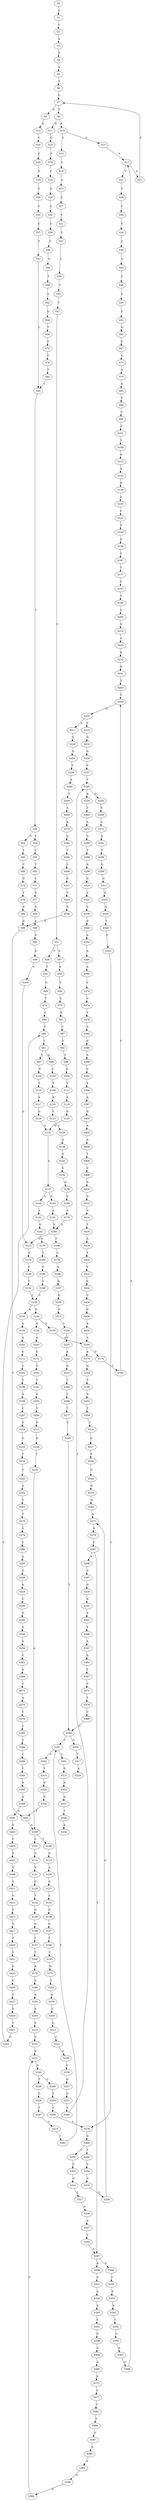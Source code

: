 strict digraph  {
	S0 -> S1 [ label = C ];
	S1 -> S2 [ label = C ];
	S2 -> S3 [ label = A ];
	S3 -> S4 [ label = G ];
	S4 -> S5 [ label = A ];
	S5 -> S6 [ label = A ];
	S6 -> S7 [ label = C ];
	S7 -> S8 [ label = C ];
	S7 -> S9 [ label = A ];
	S8 -> S10 [ label = A ];
	S8 -> S11 [ label = G ];
	S9 -> S12 [ label = G ];
	S10 -> S13 [ label = G ];
	S10 -> S14 [ label = C ];
	S11 -> S15 [ label = G ];
	S12 -> S16 [ label = C ];
	S13 -> S17 [ label = A ];
	S14 -> S18 [ label = C ];
	S15 -> S19 [ label = A ];
	S16 -> S20 [ label = C ];
	S17 -> S21 [ label = C ];
	S17 -> S22 [ label = A ];
	S18 -> S23 [ label = A ];
	S19 -> S24 [ label = C ];
	S20 -> S25 [ label = G ];
	S21 -> S26 [ label = T ];
	S22 -> S7 [ label = C ];
	S23 -> S27 [ label = C ];
	S24 -> S28 [ label = G ];
	S25 -> S29 [ label = T ];
	S26 -> S30 [ label = C ];
	S27 -> S31 [ label = C ];
	S28 -> S32 [ label = C ];
	S29 -> S33 [ label = C ];
	S30 -> S34 [ label = C ];
	S31 -> S35 [ label = C ];
	S32 -> S36 [ label = C ];
	S33 -> S37 [ label = C ];
	S34 -> S38 [ label = C ];
	S35 -> S39 [ label = C ];
	S36 -> S40 [ label = C ];
	S37 -> S41 [ label = T ];
	S38 -> S42 [ label = A ];
	S39 -> S43 [ label = T ];
	S40 -> S44 [ label = A ];
	S41 -> S45 [ label = C ];
	S42 -> S46 [ label = T ];
	S43 -> S47 [ label = T ];
	S44 -> S48 [ label = T ];
	S45 -> S49 [ label = T ];
	S46 -> S50 [ label = C ];
	S47 -> S51 [ label = C ];
	S48 -> S52 [ label = C ];
	S49 -> S53 [ label = T ];
	S49 -> S54 [ label = G ];
	S50 -> S55 [ label = T ];
	S51 -> S56 [ label = C ];
	S51 -> S57 [ label = G ];
	S52 -> S58 [ label = G ];
	S53 -> S59 [ label = C ];
	S54 -> S60 [ label = T ];
	S55 -> S61 [ label = G ];
	S56 -> S62 [ label = T ];
	S57 -> S63 [ label = A ];
	S58 -> S64 [ label = T ];
	S59 -> S65 [ label = T ];
	S60 -> S66 [ label = C ];
	S61 -> S67 [ label = C ];
	S62 -> S68 [ label = G ];
	S63 -> S69 [ label = T ];
	S64 -> S70 [ label = C ];
	S65 -> S71 [ label = C ];
	S66 -> S72 [ label = G ];
	S67 -> S73 [ label = C ];
	S68 -> S74 [ label = T ];
	S69 -> S75 [ label = C ];
	S70 -> S76 [ label = C ];
	S71 -> S77 [ label = G ];
	S72 -> S78 [ label = T ];
	S73 -> S79 [ label = A ];
	S74 -> S80 [ label = C ];
	S75 -> S81 [ label = G ];
	S76 -> S82 [ label = T ];
	S77 -> S83 [ label = G ];
	S78 -> S84 [ label = G ];
	S79 -> S85 [ label = G ];
	S80 -> S86 [ label = C ];
	S81 -> S87 [ label = T ];
	S82 -> S45 [ label = C ];
	S83 -> S88 [ label = A ];
	S84 -> S89 [ label = G ];
	S85 -> S90 [ label = T ];
	S86 -> S91 [ label = T ];
	S87 -> S92 [ label = T ];
	S88 -> S93 [ label = G ];
	S89 -> S94 [ label = T ];
	S90 -> S95 [ label = C ];
	S91 -> S96 [ label = A ];
	S91 -> S97 [ label = T ];
	S92 -> S98 [ label = T ];
	S93 -> S99 [ label = A ];
	S94 -> S100 [ label = A ];
	S95 -> S101 [ label = G ];
	S96 -> S102 [ label = C ];
	S97 -> S103 [ label = G ];
	S98 -> S104 [ label = G ];
	S99 -> S105 [ label = G ];
	S100 -> S106 [ label = T ];
	S100 -> S107 [ label = C ];
	S101 -> S108 [ label = T ];
	S102 -> S109 [ label = T ];
	S103 -> S110 [ label = T ];
	S104 -> S111 [ label = T ];
	S105 -> S112 [ label = G ];
	S106 -> S113 [ label = G ];
	S107 -> S114 [ label = C ];
	S108 -> S115 [ label = A ];
	S109 -> S116 [ label = A ];
	S110 -> S117 [ label = A ];
	S111 -> S118 [ label = A ];
	S112 -> S119 [ label = T ];
	S113 -> S120 [ label = A ];
	S114 -> S121 [ label = G ];
	S115 -> S122 [ label = A ];
	S116 -> S123 [ label = C ];
	S117 -> S124 [ label = G ];
	S118 -> S125 [ label = G ];
	S119 -> S126 [ label = C ];
	S120 -> S127 [ label = G ];
	S121 -> S128 [ label = G ];
	S122 -> S129 [ label = G ];
	S123 -> S130 [ label = C ];
	S124 -> S131 [ label = G ];
	S125 -> S131 [ label = G ];
	S126 -> S132 [ label = C ];
	S127 -> S133 [ label = C ];
	S128 -> S134 [ label = T ];
	S129 -> S135 [ label = A ];
	S130 -> S136 [ label = A ];
	S131 -> S137 [ label = A ];
	S132 -> S138 [ label = C ];
	S133 -> S139 [ label = G ];
	S134 -> S140 [ label = G ];
	S135 -> S141 [ label = C ];
	S136 -> S142 [ label = G ];
	S137 -> S143 [ label = G ];
	S137 -> S144 [ label = A ];
	S138 -> S145 [ label = A ];
	S138 -> S146 [ label = G ];
	S139 -> S147 [ label = G ];
	S140 -> S148 [ label = G ];
	S141 -> S149 [ label = G ];
	S142 -> S150 [ label = G ];
	S143 -> S151 [ label = A ];
	S144 -> S152 [ label = A ];
	S145 -> S153 [ label = G ];
	S146 -> S154 [ label = G ];
	S146 -> S155 [ label = A ];
	S147 -> S156 [ label = T ];
	S148 -> S157 [ label = T ];
	S149 -> S158 [ label = G ];
	S150 -> S159 [ label = A ];
	S151 -> S160 [ label = G ];
	S152 -> S161 [ label = G ];
	S153 -> S162 [ label = A ];
	S154 -> S163 [ label = A ];
	S155 -> S164 [ label = A ];
	S156 -> S165 [ label = C ];
	S157 -> S166 [ label = T ];
	S158 -> S167 [ label = C ];
	S159 -> S168 [ label = G ];
	S160 -> S169 [ label = T ];
	S160 -> S112 [ label = G ];
	S161 -> S170 [ label = G ];
	S162 -> S171 [ label = G ];
	S163 -> S172 [ label = G ];
	S164 -> S173 [ label = A ];
	S164 -> S174 [ label = G ];
	S165 -> S175 [ label = G ];
	S166 -> S176 [ label = A ];
	S167 -> S177 [ label = T ];
	S168 -> S178 [ label = A ];
	S169 -> S179 [ label = C ];
	S170 -> S180 [ label = T ];
	S171 -> S181 [ label = C ];
	S172 -> S182 [ label = G ];
	S173 -> S183 [ label = G ];
	S174 -> S184 [ label = T ];
	S175 -> S185 [ label = C ];
	S176 -> S186 [ label = G ];
	S177 -> S187 [ label = C ];
	S178 -> S160 [ label = G ];
	S179 -> S188 [ label = A ];
	S180 -> S189 [ label = C ];
	S181 -> S190 [ label = C ];
	S182 -> S191 [ label = C ];
	S183 -> S192 [ label = T ];
	S184 -> S193 [ label = C ];
	S185 -> S194 [ label = A ];
	S186 -> S195 [ label = A ];
	S187 -> S196 [ label = T ];
	S188 -> S197 [ label = G ];
	S189 -> S198 [ label = C ];
	S190 -> S199 [ label = A ];
	S191 -> S200 [ label = G ];
	S192 -> S201 [ label = G ];
	S193 -> S202 [ label = G ];
	S194 -> S203 [ label = C ];
	S195 -> S204 [ label = A ];
	S196 -> S205 [ label = C ];
	S197 -> S206 [ label = G ];
	S198 -> S138 [ label = C ];
	S199 -> S207 [ label = C ];
	S200 -> S208 [ label = T ];
	S201 -> S209 [ label = T ];
	S202 -> S210 [ label = C ];
	S202 -> S211 [ label = A ];
	S203 -> S212 [ label = G ];
	S204 -> S213 [ label = G ];
	S205 -> S214 [ label = G ];
	S206 -> S215 [ label = A ];
	S207 -> S216 [ label = G ];
	S208 -> S217 [ label = G ];
	S209 -> S218 [ label = C ];
	S210 -> S219 [ label = G ];
	S211 -> S220 [ label = G ];
	S212 -> S221 [ label = C ];
	S213 -> S222 [ label = G ];
	S214 -> S223 [ label = A ];
	S215 -> S224 [ label = C ];
	S216 -> S225 [ label = G ];
	S217 -> S226 [ label = G ];
	S218 -> S227 [ label = G ];
	S219 -> S228 [ label = G ];
	S220 -> S229 [ label = G ];
	S221 -> S230 [ label = G ];
	S222 -> S231 [ label = G ];
	S223 -> S232 [ label = A ];
	S224 -> S233 [ label = C ];
	S225 -> S234 [ label = T ];
	S226 -> S235 [ label = T ];
	S227 -> S236 [ label = T ];
	S228 -> S237 [ label = C ];
	S229 -> S238 [ label = T ];
	S230 -> S239 [ label = C ];
	S231 -> S240 [ label = G ];
	S232 -> S241 [ label = G ];
	S233 -> S242 [ label = A ];
	S234 -> S243 [ label = T ];
	S235 -> S100 [ label = A ];
	S236 -> S244 [ label = C ];
	S237 -> S245 [ label = T ];
	S238 -> S246 [ label = A ];
	S239 -> S247 [ label = G ];
	S240 -> S248 [ label = T ];
	S240 -> S249 [ label = G ];
	S241 -> S250 [ label = T ];
	S242 -> S251 [ label = G ];
	S243 -> S252 [ label = A ];
	S244 -> S253 [ label = G ];
	S245 -> S254 [ label = A ];
	S245 -> S255 [ label = G ];
	S246 -> S256 [ label = T ];
	S247 -> S257 [ label = G ];
	S248 -> S258 [ label = C ];
	S249 -> S259 [ label = T ];
	S250 -> S193 [ label = C ];
	S251 -> S260 [ label = T ];
	S252 -> S261 [ label = C ];
	S253 -> S262 [ label = G ];
	S254 -> S263 [ label = T ];
	S255 -> S264 [ label = G ];
	S256 -> S265 [ label = A ];
	S257 -> S266 [ label = C ];
	S258 -> S267 [ label = T ];
	S259 -> S268 [ label = C ];
	S260 -> S269 [ label = C ];
	S261 -> S270 [ label = T ];
	S262 -> S271 [ label = A ];
	S263 -> S272 [ label = A ];
	S264 -> S273 [ label = A ];
	S265 -> S274 [ label = A ];
	S266 -> S245 [ label = T ];
	S267 -> S275 [ label = C ];
	S268 -> S276 [ label = C ];
	S269 -> S277 [ label = T ];
	S270 -> S278 [ label = G ];
	S271 -> S279 [ label = A ];
	S272 -> S280 [ label = G ];
	S273 -> S281 [ label = A ];
	S274 -> S282 [ label = G ];
	S275 -> S283 [ label = T ];
	S276 -> S284 [ label = G ];
	S277 -> S285 [ label = C ];
	S278 -> S286 [ label = C ];
	S279 -> S287 [ label = C ];
	S280 -> S288 [ label = T ];
	S281 -> S289 [ label = T ];
	S282 -> S290 [ label = T ];
	S283 -> S291 [ label = C ];
	S284 -> S292 [ label = C ];
	S284 -> S293 [ label = T ];
	S285 -> S294 [ label = T ];
	S286 -> S295 [ label = A ];
	S287 -> S296 [ label = A ];
	S287 -> S297 [ label = T ];
	S288 -> S298 [ label = A ];
	S289 -> S299 [ label = G ];
	S290 -> S300 [ label = C ];
	S291 -> S301 [ label = T ];
	S291 -> S302 [ label = G ];
	S292 -> S303 [ label = C ];
	S293 -> S304 [ label = C ];
	S294 -> S291 [ label = C ];
	S294 -> S305 [ label = G ];
	S295 -> S306 [ label = G ];
	S296 -> S307 [ label = G ];
	S297 -> S308 [ label = G ];
	S297 -> S309 [ label = A ];
	S298 -> S310 [ label = G ];
	S299 -> S311 [ label = G ];
	S300 -> S312 [ label = G ];
	S301 -> S313 [ label = G ];
	S302 -> S314 [ label = T ];
	S303 -> S315 [ label = G ];
	S304 -> S316 [ label = G ];
	S305 -> S317 [ label = T ];
	S306 -> S318 [ label = A ];
	S307 -> S319 [ label = G ];
	S308 -> S320 [ label = C ];
	S309 -> S321 [ label = C ];
	S310 -> S322 [ label = C ];
	S311 -> S323 [ label = G ];
	S312 -> S324 [ label = T ];
	S313 -> S325 [ label = A ];
	S314 -> S326 [ label = G ];
	S315 -> S327 [ label = G ];
	S316 -> S328 [ label = G ];
	S317 -> S329 [ label = A ];
	S318 -> S330 [ label = C ];
	S319 -> S331 [ label = A ];
	S320 -> S332 [ label = A ];
	S321 -> S333 [ label = A ];
	S322 -> S334 [ label = C ];
	S323 -> S335 [ label = G ];
	S324 -> S336 [ label = G ];
	S325 -> S337 [ label = G ];
	S326 -> S338 [ label = G ];
	S327 -> S339 [ label = A ];
	S328 -> S271 [ label = A ];
	S330 -> S340 [ label = G ];
	S331 -> S341 [ label = A ];
	S332 -> S342 [ label = A ];
	S333 -> S343 [ label = A ];
	S334 -> S344 [ label = G ];
	S335 -> S345 [ label = T ];
	S336 -> S89 [ label = G ];
	S337 -> S346 [ label = T ];
	S338 -> S94 [ label = T ];
	S339 -> S347 [ label = A ];
	S340 -> S348 [ label = G ];
	S341 -> S349 [ label = T ];
	S342 -> S350 [ label = C ];
	S343 -> S351 [ label = C ];
	S344 -> S352 [ label = A ];
	S345 -> S353 [ label = C ];
	S346 -> S354 [ label = A ];
	S347 -> S355 [ label = C ];
	S348 -> S356 [ label = A ];
	S349 -> S357 [ label = A ];
	S350 -> S358 [ label = C ];
	S351 -> S359 [ label = G ];
	S352 -> S360 [ label = A ];
	S353 -> S276 [ label = C ];
	S355 -> S297 [ label = T ];
	S356 -> S361 [ label = C ];
	S357 -> S362 [ label = G ];
	S358 -> S363 [ label = A ];
	S359 -> S364 [ label = A ];
	S360 -> S365 [ label = A ];
	S361 -> S366 [ label = A ];
	S362 -> S367 [ label = T ];
	S363 -> S368 [ label = G ];
	S364 -> S369 [ label = A ];
	S365 -> S370 [ label = C ];
	S366 -> S371 [ label = C ];
	S367 -> S372 [ label = C ];
	S368 -> S17 [ label = A ];
	S369 -> S373 [ label = A ];
	S370 -> S374 [ label = C ];
	S371 -> S375 [ label = A ];
	S372 -> S376 [ label = T ];
	S373 -> S377 [ label = A ];
	S374 -> S378 [ label = C ];
	S375 -> S379 [ label = C ];
	S376 -> S380 [ label = C ];
	S377 -> S381 [ label = C ];
	S378 -> S382 [ label = C ];
	S379 -> S383 [ label = C ];
	S380 -> S294 [ label = T ];
	S381 -> S384 [ label = A ];
	S382 -> S385 [ label = G ];
	S383 -> S386 [ label = T ];
	S384 -> S387 [ label = G ];
	S385 -> S388 [ label = A ];
	S386 -> S389 [ label = C ];
	S387 -> S390 [ label = A ];
	S388 -> S391 [ label = C ];
	S389 -> S392 [ label = T ];
	S390 -> S393 [ label = A ];
	S391 -> S394 [ label = T ];
	S392 -> S395 [ label = A ];
	S393 -> S396 [ label = G ];
	S394 -> S397 [ label = A ];
	S395 -> S398 [ label = G ];
	S396 -> S399 [ label = G ];
	S397 -> S400 [ label = G ];
	S398 -> S401 [ label = A ];
	S399 -> S231 [ label = G ];
	S400 -> S402 [ label = A ];
	S401 -> S403 [ label = A ];
	S402 -> S404 [ label = A ];
	S403 -> S405 [ label = C ];
	S404 -> S406 [ label = T ];
	S405 -> S407 [ label = G ];
	S406 -> S408 [ label = C ];
	S407 -> S409 [ label = A ];
	S408 -> S410 [ label = G ];
	S409 -> S411 [ label = G ];
	S410 -> S412 [ label = G ];
	S411 -> S413 [ label = G ];
	S412 -> S414 [ label = G ];
	S413 -> S415 [ label = T ];
	S414 -> S416 [ label = T ];
	S415 -> S417 [ label = G ];
	S416 -> S418 [ label = A ];
	S417 -> S419 [ label = T ];
	S418 -> S420 [ label = T ];
	S419 -> S421 [ label = C ];
	S420 -> S422 [ label = C ];
	S421 -> S423 [ label = C ];
	S422 -> S424 [ label = C ];
	S423 -> S425 [ label = C ];
	S424 -> S426 [ label = C ];
	S425 -> S427 [ label = T ];
	S426 -> S428 [ label = G ];
	S427 -> S429 [ label = G ];
	S428 -> S430 [ label = A ];
	S429 -> S431 [ label = T ];
	S430 -> S164 [ label = A ];
	S431 -> S432 [ label = C ];
	S432 -> S86 [ label = C ];
}
